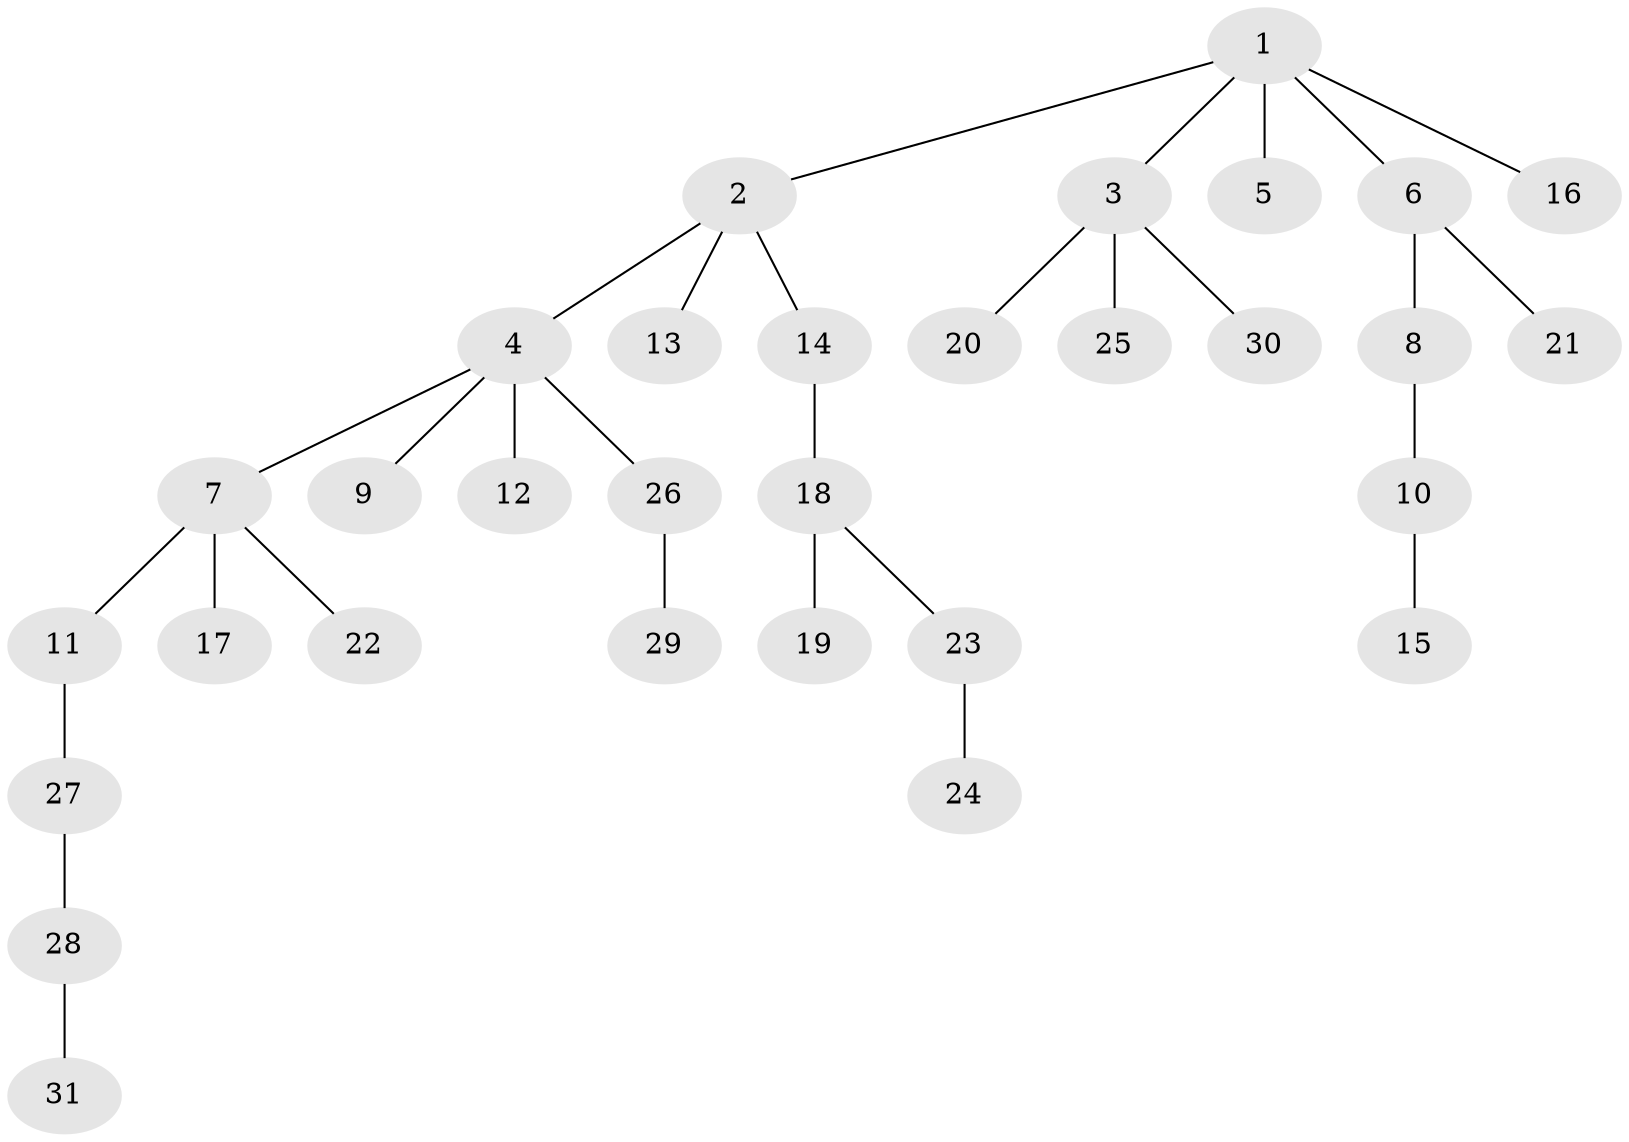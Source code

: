// original degree distribution, {5: 0.1, 4: 0.02, 2: 0.22, 1: 0.52, 3: 0.14}
// Generated by graph-tools (version 1.1) at 2025/51/03/04/25 22:51:42]
// undirected, 31 vertices, 30 edges
graph export_dot {
  node [color=gray90,style=filled];
  1;
  2;
  3;
  4;
  5;
  6;
  7;
  8;
  9;
  10;
  11;
  12;
  13;
  14;
  15;
  16;
  17;
  18;
  19;
  20;
  21;
  22;
  23;
  24;
  25;
  26;
  27;
  28;
  29;
  30;
  31;
  1 -- 2 [weight=1.0];
  1 -- 3 [weight=1.0];
  1 -- 5 [weight=1.0];
  1 -- 6 [weight=1.0];
  1 -- 16 [weight=1.0];
  2 -- 4 [weight=1.0];
  2 -- 13 [weight=1.0];
  2 -- 14 [weight=1.0];
  3 -- 20 [weight=1.0];
  3 -- 25 [weight=1.0];
  3 -- 30 [weight=1.0];
  4 -- 7 [weight=1.0];
  4 -- 9 [weight=1.0];
  4 -- 12 [weight=1.0];
  4 -- 26 [weight=1.0];
  6 -- 8 [weight=1.0];
  6 -- 21 [weight=1.0];
  7 -- 11 [weight=1.0];
  7 -- 17 [weight=1.0];
  7 -- 22 [weight=1.0];
  8 -- 10 [weight=1.0];
  10 -- 15 [weight=1.0];
  11 -- 27 [weight=1.0];
  14 -- 18 [weight=1.0];
  18 -- 19 [weight=2.0];
  18 -- 23 [weight=1.0];
  23 -- 24 [weight=1.0];
  26 -- 29 [weight=1.0];
  27 -- 28 [weight=1.0];
  28 -- 31 [weight=1.0];
}
